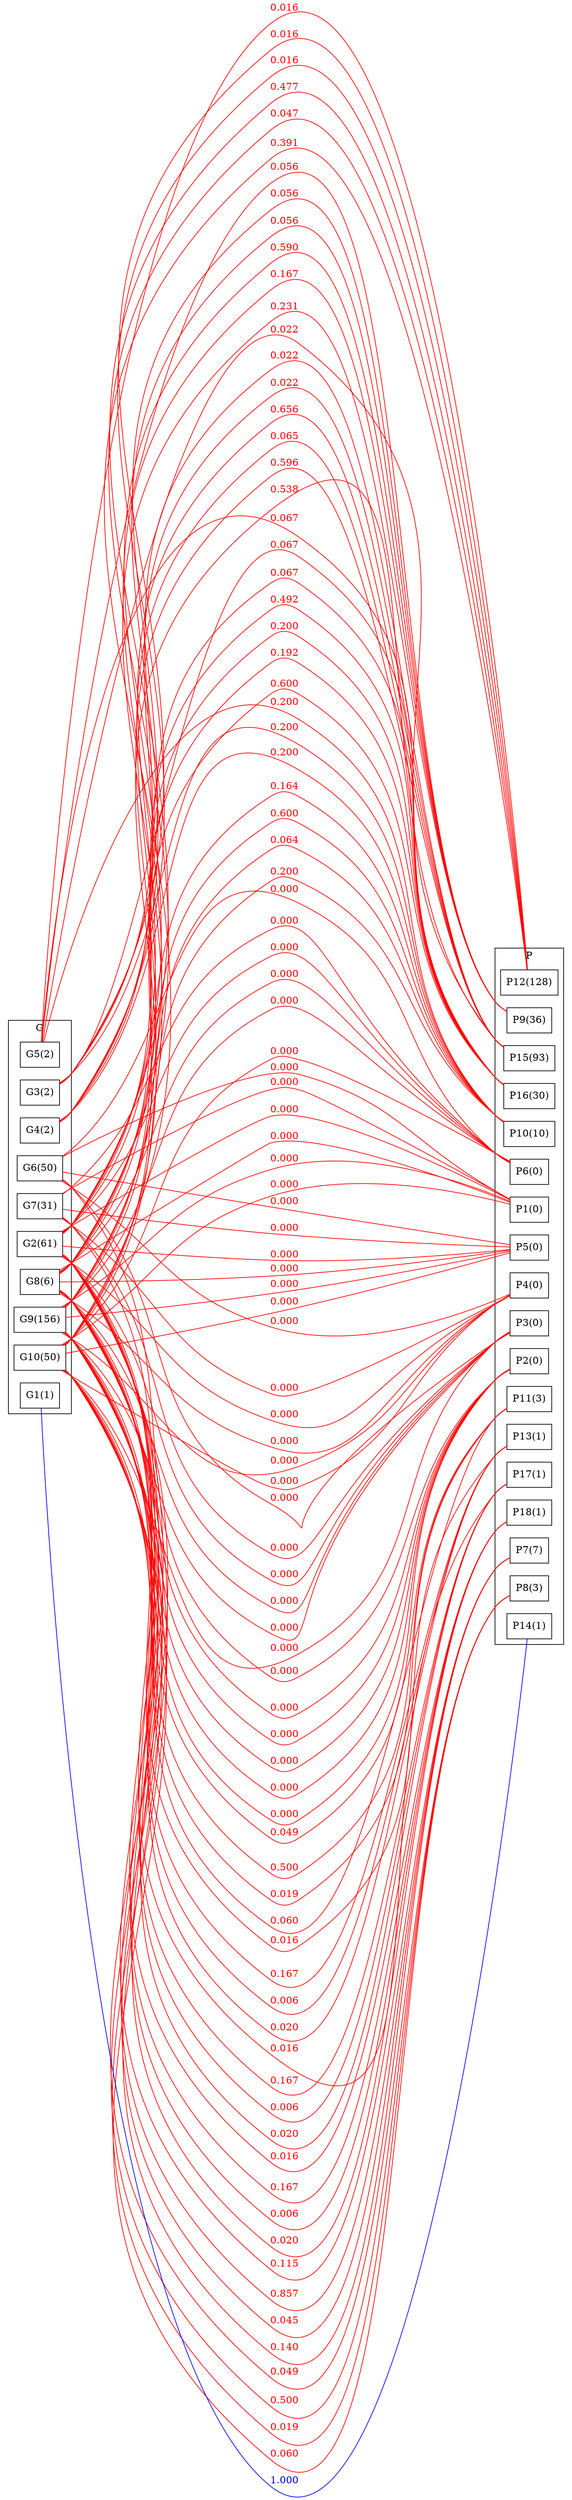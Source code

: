 strict graph BCG {
rankdir=LR;
splines=true;
ranksep="8 equally";
concentrate = true;
node [shape=rectangle];
subgraph cluster_G {
label = "G";
color=black;
rank="same"
G1 [label="G1(1)"];
G2 [label="G2(61)"];
G3 [label="G3(2)"];
G4 [label="G4(2)"];
G5 [label="G5(2)"];
G6 [label="G6(50)"];
G7 [label="G7(31)"];
G8 [label="G8(6)"];
G9 [label="G9(156)"];
G10 [label="G10(50)"];
}
subgraph cluster_P {
label = "P";
color="black";
rank="same"
P1 [label="P1(0)"];
P2 [label="P2(0)"];
P3 [label="P3(0)"];
P4 [label="P4(0)"];
P5 [label="P5(0)"];
P6 [label="P6(0)"];
P7 [label="P7(7)"];
P8 [label="P8(3)"];
P9 [label="P9(36)"];
P10 [label="P10(10)"];
P11 [label="P11(3)"];
P12 [label="P12(128)"];
P13 [label="P13(1)"];
P14 [label="P14(1)"];
P15 [label="P15(93)"];
P16 [label="P16(30)"];
P17 [label="P17(1)"];
P18 [label="P18(1)"];
}
P14 -- G1  [dir="none",label="1.000",color="blue",fontcolor="blue"];
G2 -- P1[label="0.000",color="red",fontcolor="red"];
G2 -- P2[label="0.000",color="red",fontcolor="red"];
G2 -- P3[label="0.000",color="red",fontcolor="red"];
G2 -- P4[label="0.000",color="red",fontcolor="red"];
G2 -- P5[label="0.000",color="red",fontcolor="red"];
G2 -- P6[label="0.000",color="red",fontcolor="red"];
G2 -- P7[label="0.115",color="red",fontcolor="red"];
G2 -- P8[label="0.049",color="red",fontcolor="red"];
G2 -- P9[label="0.590",color="red",fontcolor="red"];
G2 -- P10[label="0.164",color="red",fontcolor="red"];
G2 -- P11[label="0.049",color="red",fontcolor="red"];
G2 -- P12[label="0.477",color="red",fontcolor="red"];
G2 -- P13[label="0.016",color="red",fontcolor="red"];
G2 -- P15[label="0.656",color="red",fontcolor="red"];
G2 -- P16[label="0.492",color="red",fontcolor="red"];
G2 -- P17[label="0.016",color="red",fontcolor="red"];
G2 -- P18[label="0.016",color="red",fontcolor="red"];
G3 -- P9[label="0.056",color="red",fontcolor="red"];
G3 -- P10[label="0.200",color="red",fontcolor="red"];
G3 -- P12[label="0.016",color="red",fontcolor="red"];
G3 -- P15[label="0.022",color="red",fontcolor="red"];
G3 -- P16[label="0.067",color="red",fontcolor="red"];
G4 -- P9[label="0.056",color="red",fontcolor="red"];
G4 -- P10[label="0.200",color="red",fontcolor="red"];
G4 -- P12[label="0.016",color="red",fontcolor="red"];
G4 -- P15[label="0.022",color="red",fontcolor="red"];
G4 -- P16[label="0.067",color="red",fontcolor="red"];
G5 -- P9[label="0.056",color="red",fontcolor="red"];
G5 -- P10[label="0.200",color="red",fontcolor="red"];
G5 -- P12[label="0.016",color="red",fontcolor="red"];
G5 -- P15[label="0.022",color="red",fontcolor="red"];
G5 -- P16[label="0.067",color="red",fontcolor="red"];
G6 -- P1[label="0.000",color="red",fontcolor="red"];
G6 -- P2[label="0.000",color="red",fontcolor="red"];
G6 -- P3[label="0.000",color="red",fontcolor="red"];
G6 -- P4[label="0.000",color="red",fontcolor="red"];
G6 -- P5[label="0.000",color="red",fontcolor="red"];
G6 -- P6[label="0.000",color="red",fontcolor="red"];
G7 -- P1[label="0.000",color="red",fontcolor="red"];
G7 -- P2[label="0.000",color="red",fontcolor="red"];
G7 -- P3[label="0.000",color="red",fontcolor="red"];
G7 -- P4[label="0.000",color="red",fontcolor="red"];
G7 -- P5[label="0.000",color="red",fontcolor="red"];
G7 -- P6[label="0.000",color="red",fontcolor="red"];
G8 -- P1[label="0.000",color="red",fontcolor="red"];
G8 -- P2[label="0.000",color="red",fontcolor="red"];
G8 -- P3[label="0.000",color="red",fontcolor="red"];
G8 -- P4[label="0.000",color="red",fontcolor="red"];
G8 -- P5[label="0.000",color="red",fontcolor="red"];
G8 -- P6[label="0.000",color="red",fontcolor="red"];
P7 -- G8  [dir="none",label="0.857",color="red",fontcolor="red"];
P8 -- G8  [dir="none",label="0.500",color="red",fontcolor="red"];
G8 -- P9[label="0.167",color="red",fontcolor="red"];
G8 -- P10[label="0.600",color="red",fontcolor="red"];
P11 -- G8  [dir="none",label="0.500",color="red",fontcolor="red"];
G8 -- P12[label="0.047",color="red",fontcolor="red"];
G8 -- P13[label="0.167",color="red",fontcolor="red"];
G8 -- P15[label="0.065",color="red",fontcolor="red"];
G8 -- P16[label="0.200",color="red",fontcolor="red"];
G8 -- P17[label="0.167",color="red",fontcolor="red"];
G8 -- P18[label="0.167",color="red",fontcolor="red"];
G9 -- P1[label="0.000",color="red",fontcolor="red"];
G9 -- P2[label="0.000",color="red",fontcolor="red"];
G9 -- P3[label="0.000",color="red",fontcolor="red"];
G9 -- P4[label="0.000",color="red",fontcolor="red"];
G9 -- P5[label="0.000",color="red",fontcolor="red"];
G9 -- P6[label="0.000",color="red",fontcolor="red"];
G9 -- P7[label="0.045",color="red",fontcolor="red"];
G9 -- P8[label="0.019",color="red",fontcolor="red"];
G9 -- P9[label="0.231",color="red",fontcolor="red"];
G9 -- P10[label="0.064",color="red",fontcolor="red"];
G9 -- P11[label="0.019",color="red",fontcolor="red"];
G9 -- P13[label="0.006",color="red",fontcolor="red"];
G9 -- P15[label="0.596",color="red",fontcolor="red"];
G9 -- P16[label="0.192",color="red",fontcolor="red"];
G9 -- P17[label="0.006",color="red",fontcolor="red"];
G9 -- P18[label="0.006",color="red",fontcolor="red"];
G10 -- P1[label="0.000",color="red",fontcolor="red"];
G10 -- P2[label="0.000",color="red",fontcolor="red"];
G10 -- P3[label="0.000",color="red",fontcolor="red"];
G10 -- P4[label="0.000",color="red",fontcolor="red"];
G10 -- P5[label="0.000",color="red",fontcolor="red"];
G10 -- P6[label="0.000",color="red",fontcolor="red"];
G10 -- P7[label="0.140",color="red",fontcolor="red"];
G10 -- P8[label="0.060",color="red",fontcolor="red"];
G10 -- P10[label="0.200",color="red",fontcolor="red"];
G10 -- P11[label="0.060",color="red",fontcolor="red"];
G10 -- P12[label="0.391",color="red",fontcolor="red"];
G10 -- P13[label="0.020",color="red",fontcolor="red"];
G10 -- P15[label="0.538",color="red",fontcolor="red"];
G10 -- P16[label="0.600",color="red",fontcolor="red"];
G10 -- P17[label="0.020",color="red",fontcolor="red"];
G10 -- P18[label="0.020",color="red",fontcolor="red"];
}
